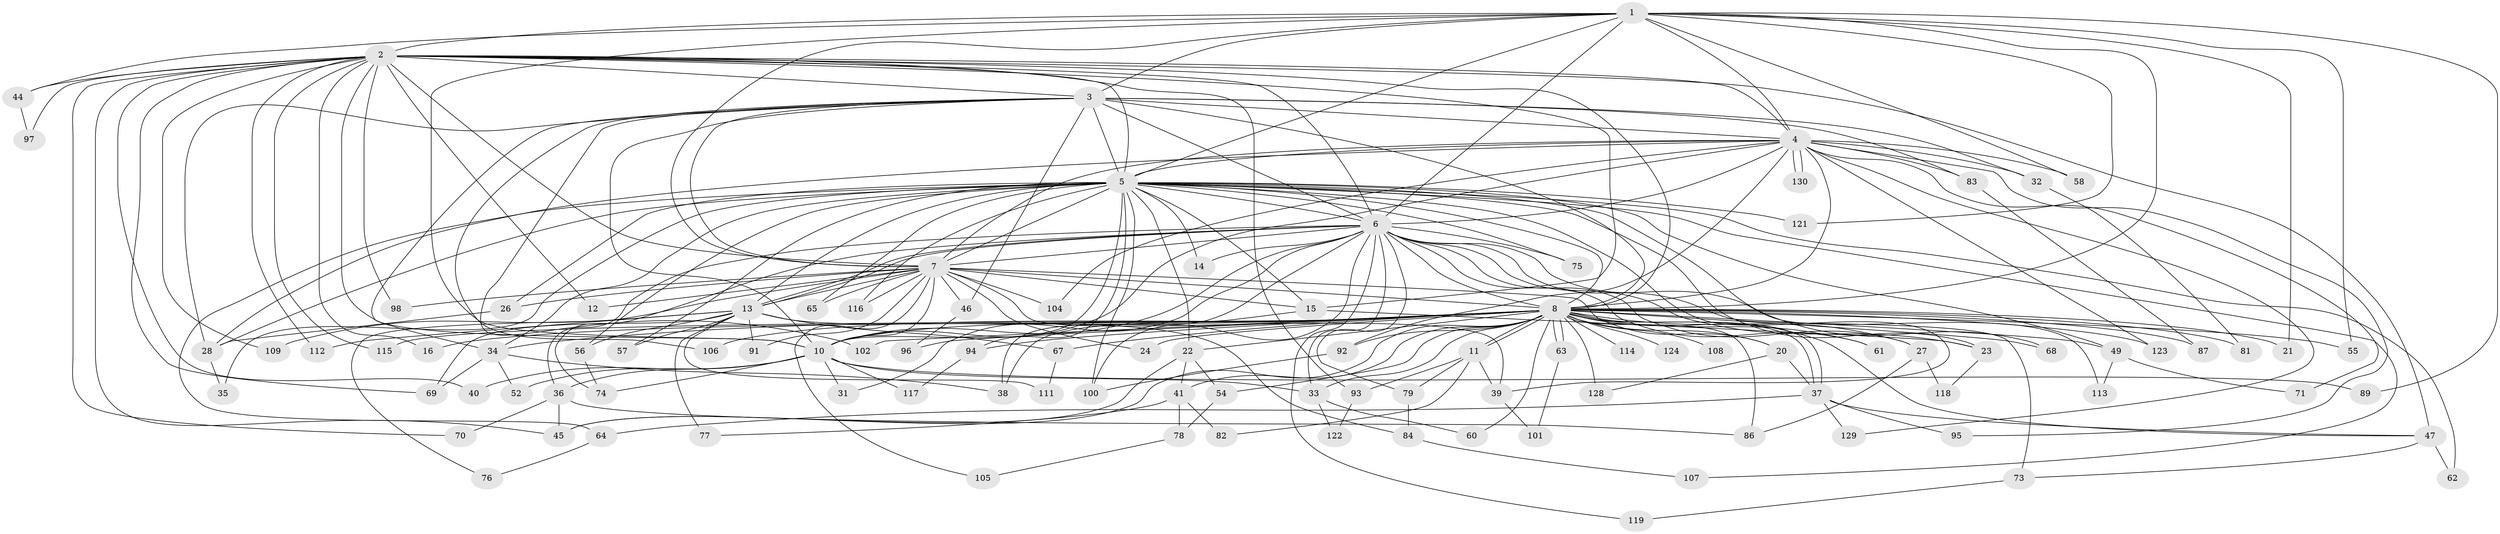 // original degree distribution, {17: 0.015384615384615385, 25: 0.015384615384615385, 22: 0.007692307692307693, 31: 0.007692307692307693, 24: 0.015384615384615385, 37: 0.007692307692307693, 18: 0.007692307692307693, 6: 0.007692307692307693, 2: 0.5461538461538461, 11: 0.007692307692307693, 5: 0.05384615384615385, 4: 0.06153846153846154, 3: 0.23076923076923078, 7: 0.015384615384615385}
// Generated by graph-tools (version 1.1) at 2025/11/02/27/25 16:11:06]
// undirected, 103 vertices, 239 edges
graph export_dot {
graph [start="1"]
  node [color=gray90,style=filled];
  1 [super="+53"];
  2 [super="+30"];
  3 [super="+66"];
  4 [super="+126"];
  5 [super="+29"];
  6 [super="+17"];
  7 [super="+51"];
  8 [super="+9"];
  10 [super="+19"];
  11;
  12;
  13 [super="+25"];
  14;
  15 [super="+18"];
  16;
  20 [super="+48"];
  21;
  22 [super="+120"];
  23 [super="+103"];
  24;
  26 [super="+127"];
  27;
  28 [super="+50"];
  31;
  32;
  33 [super="+43"];
  34 [super="+42"];
  35;
  36 [super="+80"];
  37 [super="+72"];
  38 [super="+125"];
  39 [super="+59"];
  40;
  41;
  44;
  45;
  46;
  47;
  49;
  52;
  54;
  55;
  56;
  57;
  58;
  60;
  61;
  62;
  63;
  64;
  65;
  67;
  68 [super="+88"];
  69 [super="+90"];
  70;
  71;
  73;
  74 [super="+85"];
  75;
  76;
  77;
  78;
  79;
  81;
  82;
  83;
  84;
  86 [super="+99"];
  87;
  89;
  91;
  92;
  93;
  94;
  95;
  96;
  97;
  98;
  100 [super="+110"];
  101;
  102;
  104;
  105;
  106;
  107;
  108;
  109;
  111;
  112;
  113;
  114;
  115;
  116;
  117;
  118;
  119;
  121;
  122;
  123;
  124;
  128;
  129;
  130;
  1 -- 2 [weight=2];
  1 -- 3;
  1 -- 4;
  1 -- 5;
  1 -- 6;
  1 -- 7;
  1 -- 8 [weight=2];
  1 -- 10 [weight=2];
  1 -- 21;
  1 -- 44;
  1 -- 55;
  1 -- 58;
  1 -- 89;
  1 -- 121;
  2 -- 3;
  2 -- 4;
  2 -- 5;
  2 -- 6;
  2 -- 7;
  2 -- 8 [weight=2];
  2 -- 10 [weight=2];
  2 -- 12;
  2 -- 15;
  2 -- 16;
  2 -- 44;
  2 -- 45;
  2 -- 47;
  2 -- 69;
  2 -- 70;
  2 -- 93;
  2 -- 97;
  2 -- 98;
  2 -- 109;
  2 -- 112;
  2 -- 115;
  2 -- 40;
  3 -- 4;
  3 -- 5;
  3 -- 6;
  3 -- 7;
  3 -- 8 [weight=3];
  3 -- 10;
  3 -- 28;
  3 -- 32;
  3 -- 34;
  3 -- 46;
  3 -- 83;
  3 -- 102;
  3 -- 106;
  4 -- 5 [weight=2];
  4 -- 6;
  4 -- 7;
  4 -- 8 [weight=2];
  4 -- 10;
  4 -- 32;
  4 -- 58;
  4 -- 71;
  4 -- 83;
  4 -- 92;
  4 -- 95;
  4 -- 104;
  4 -- 123;
  4 -- 129;
  4 -- 130;
  4 -- 130;
  4 -- 28;
  5 -- 6;
  5 -- 7;
  5 -- 8 [weight=2];
  5 -- 10;
  5 -- 14;
  5 -- 22;
  5 -- 23;
  5 -- 26;
  5 -- 28;
  5 -- 34;
  5 -- 35;
  5 -- 56;
  5 -- 62;
  5 -- 64;
  5 -- 65;
  5 -- 75;
  5 -- 94;
  5 -- 100;
  5 -- 107;
  5 -- 116;
  5 -- 121;
  5 -- 13 [weight=2];
  5 -- 49;
  5 -- 57;
  5 -- 39;
  5 -- 68;
  5 -- 15;
  6 -- 7;
  6 -- 8 [weight=2];
  6 -- 10;
  6 -- 13 [weight=2];
  6 -- 13;
  6 -- 14;
  6 -- 27;
  6 -- 33;
  6 -- 36;
  6 -- 38;
  6 -- 61;
  6 -- 73;
  6 -- 75;
  6 -- 79;
  6 -- 100;
  6 -- 113;
  6 -- 31;
  6 -- 119;
  6 -- 74;
  6 -- 23;
  7 -- 8 [weight=2];
  7 -- 10;
  7 -- 12;
  7 -- 15;
  7 -- 20;
  7 -- 24;
  7 -- 26;
  7 -- 39;
  7 -- 46;
  7 -- 65;
  7 -- 76;
  7 -- 91;
  7 -- 98;
  7 -- 104;
  7 -- 105;
  7 -- 116;
  7 -- 13;
  8 -- 10 [weight=2];
  8 -- 11;
  8 -- 11;
  8 -- 16;
  8 -- 20;
  8 -- 24;
  8 -- 27;
  8 -- 33;
  8 -- 37;
  8 -- 37;
  8 -- 41;
  8 -- 45;
  8 -- 47;
  8 -- 55;
  8 -- 60;
  8 -- 63;
  8 -- 63;
  8 -- 67;
  8 -- 68 [weight=2];
  8 -- 81;
  8 -- 86;
  8 -- 92;
  8 -- 94;
  8 -- 96;
  8 -- 106;
  8 -- 108 [weight=2];
  8 -- 114 [weight=2];
  8 -- 123;
  8 -- 124 [weight=2];
  8 -- 128;
  8 -- 21;
  8 -- 22;
  8 -- 87;
  8 -- 102;
  8 -- 49;
  8 -- 115;
  8 -- 54;
  8 -- 61;
  8 -- 34;
  10 -- 31;
  10 -- 36;
  10 -- 40;
  10 -- 74;
  10 -- 89;
  10 -- 117;
  10 -- 52;
  10 -- 33;
  11 -- 39;
  11 -- 79;
  11 -- 82;
  11 -- 93;
  13 -- 57;
  13 -- 77;
  13 -- 84;
  13 -- 109;
  13 -- 111;
  13 -- 112;
  13 -- 67;
  13 -- 69;
  13 -- 56;
  13 -- 91;
  15 -- 23;
  15 -- 38;
  20 -- 128;
  20 -- 37;
  22 -- 41;
  22 -- 54;
  22 -- 45;
  23 -- 118;
  26 -- 28;
  27 -- 118;
  27 -- 86;
  28 -- 35;
  32 -- 81;
  33 -- 60;
  33 -- 122;
  34 -- 52;
  34 -- 69;
  34 -- 38;
  36 -- 70;
  36 -- 86;
  36 -- 45;
  37 -- 64;
  37 -- 95;
  37 -- 129;
  37 -- 47;
  39 -- 101;
  41 -- 77;
  41 -- 78;
  41 -- 82;
  44 -- 97;
  46 -- 96;
  47 -- 62;
  47 -- 73;
  49 -- 71;
  49 -- 113;
  54 -- 78;
  56 -- 74;
  63 -- 101;
  64 -- 76;
  67 -- 111;
  73 -- 119;
  78 -- 105;
  79 -- 84;
  83 -- 87;
  84 -- 107;
  92 -- 100;
  93 -- 122;
  94 -- 117;
}

